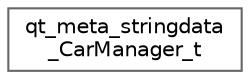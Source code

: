 digraph "Graphical Class Hierarchy"
{
 // LATEX_PDF_SIZE
  bgcolor="transparent";
  edge [fontname=Helvetica,fontsize=10,labelfontname=Helvetica,labelfontsize=10];
  node [fontname=Helvetica,fontsize=10,shape=box,height=0.2,width=0.4];
  rankdir="LR";
  Node0 [id="Node000000",label="qt_meta_stringdata\l_CarManager_t",height=0.2,width=0.4,color="grey40", fillcolor="white", style="filled",URL="$structqt__meta__stringdata__CarManager__t.html",tooltip=" "];
}
